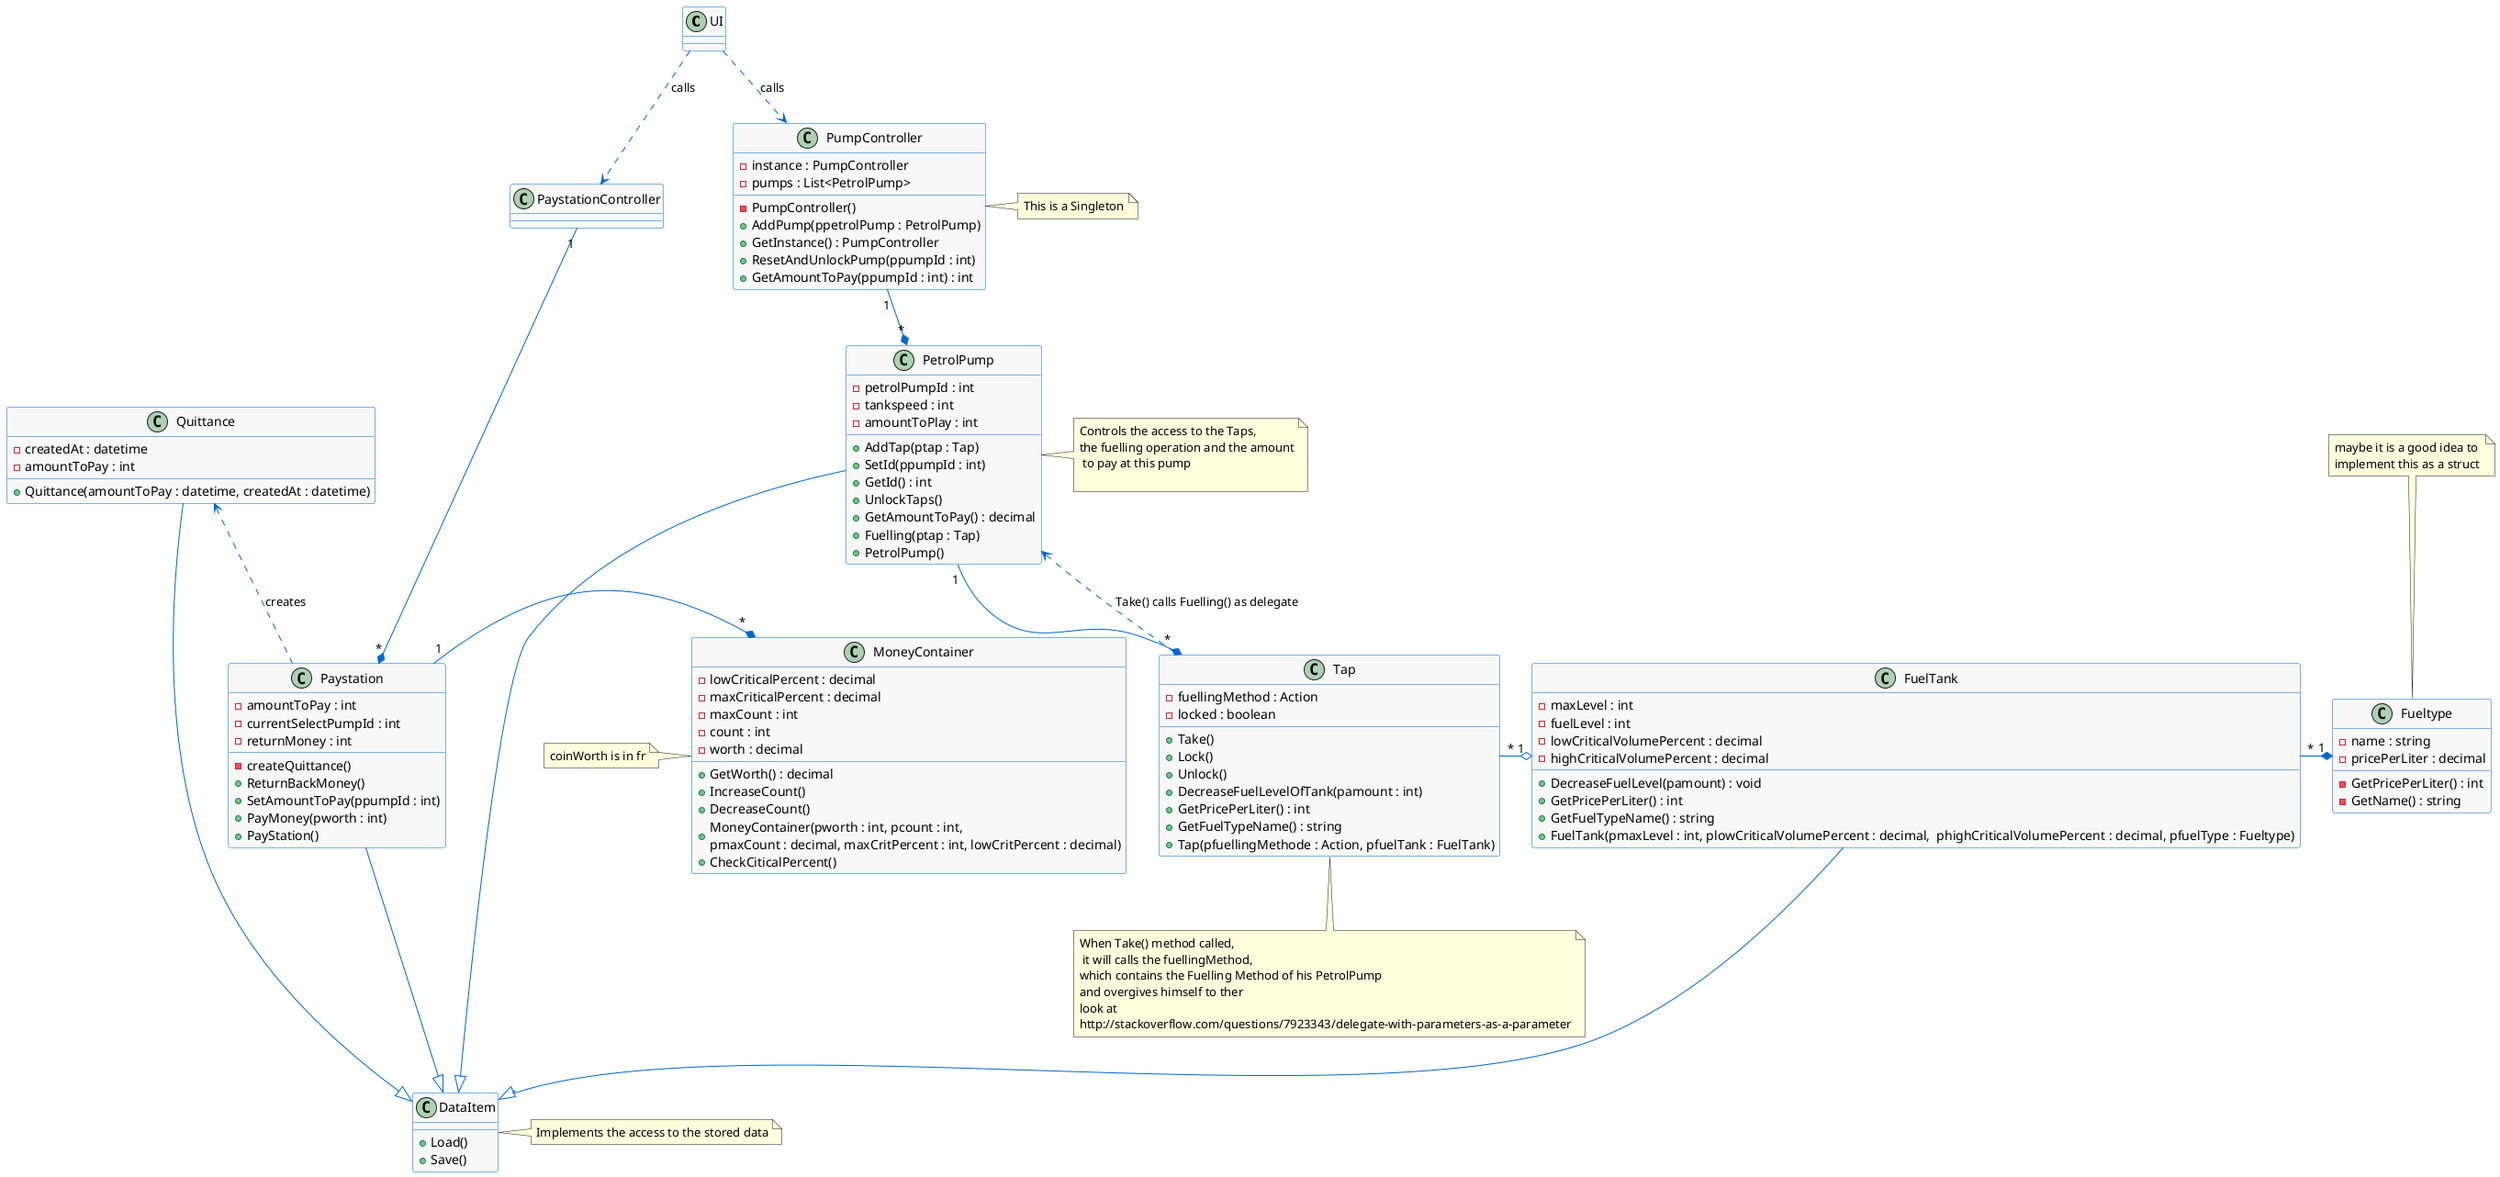 @startuml
'skinparam dpi 250'
skinparam classBackgroundColor #F8F8F8
skinparam classBorderColor #0066CC
skinparam classArrowColor #0066CC


class UI {

}
UI ..> PaystationController : calls
UI ..> PumpController : calls

class Paystation {
        - amountToPay : int
        - currentSelectPumpId : int
        - returnMoney : int
        - createQuittance()
        + ReturnBackMoney()
        + SetAmountToPay(ppumpId : int)
        + PayMoney(pworth : int)
        + PayStation()
}

class PaystationController {

}


class PetrolPump {
        - petrolPumpId : int
        - tankspeed : int
        - amountToPlay : int
        + AddTap(ptap : Tap)
        + SetId(ppumpId : int)
        + GetId() : int
        + UnlockTaps() 
        + GetAmountToPay() : decimal
        + Fuelling(ptap : Tap) 
        + PetrolPump()
}
note right : Controls the access to the Taps,\nthe fuelling operation and the amount\n to pay at this pump\n 

class Tap {
        - fuellingMethod : Action
        - locked : boolean
        + Take()
        + Lock() 
        + Unlock()
        + DecreaseFuelLevelOfTank(pamount : int)
        + GetPricePerLiter() : int
        + GetFuelTypeName() : string
        + Tap(pfuellingMethode : Action, pfuelTank : FuelTank)
}
note bottom: When Take() method called,\n it will calls the fuellingMethod,\nwhich contains the Fuelling Method of his PetrolPump \nand overgives himself to ther\nlook at \nhttp://stackoverflow.com/questions/7923343/delegate-with-parameters-as-a-parameter

class FuelTank {
        - maxLevel : int
        - fuelLevel : int
        - lowCriticalVolumePercent : decimal
        - highCriticalVolumePercent : decimal
        + DecreaseFuelLevel(pamount) : void 
        + GetPricePerLiter() : int
        + GetFuelTypeName() : string
        + FuelTank(pmaxLevel : int, plowCriticalVolumePercent : decimal,  phighCriticalVolumePercent : decimal, pfuelType : Fueltype)
}

class Fueltype {
        - name : string
        - pricePerLiter : decimal
        - GetPricePerLiter() : int 
        - GetName() : string
}
note top : maybe it is a good idea to \nimplement this as a struct

class Quittance {
        - createdAt : datetime
        - amountToPay : int
        + Quittance(amountToPay : datetime, createdAt : datetime)
}

class PumpController {
        - instance : PumpController
        - pumps : List<PetrolPump>
        - PumpController()
        + AddPump(ppetrolPump : PetrolPump)
        + GetInstance() : PumpController
        + ResetAndUnlockPump(ppumpId : int) 
        + GetAmountToPay(ppumpId : int) : int
}
note right: This is a Singleton

class MoneyContainer {
  - lowCriticalPercent : decimal
  - maxCriticalPercent : decimal
  - maxCount : int
  - count : int
  - worth : decimal
  + GetWorth() : decimal
  + IncreaseCount()
  + DecreaseCount()
  + MoneyContainer(pworth : int, pcount : int,\npmaxCount : decimal, maxCritPercent : int, lowCritPercent : decimal)
  + CheckCiticalPercent() 
  
}
note left: coinWorth is in fr

class DataItem {
        + Load()
        + Save()
}
note right: Implements the access to the stored data

PumpController "1" --* "*" PetrolPump
Paystation "1" -right-* "*" MoneyContainer
Paystation .up.> Quittance : creates
PetrolPump "1" --* "*" Tap
Tap "*" -right-o "1" FuelTank
FuelTank "*" -right-* "1" Fueltype
Quittance ---|> DataItem
Paystation ---|> DataItem
PetrolPump ---|> DataItem
FuelTank ---|> DataItem
PaystationController "1" ---* "*" Paystation

Tap .up.> PetrolPump : Take() calls Fuelling() as delegate
@enduml
